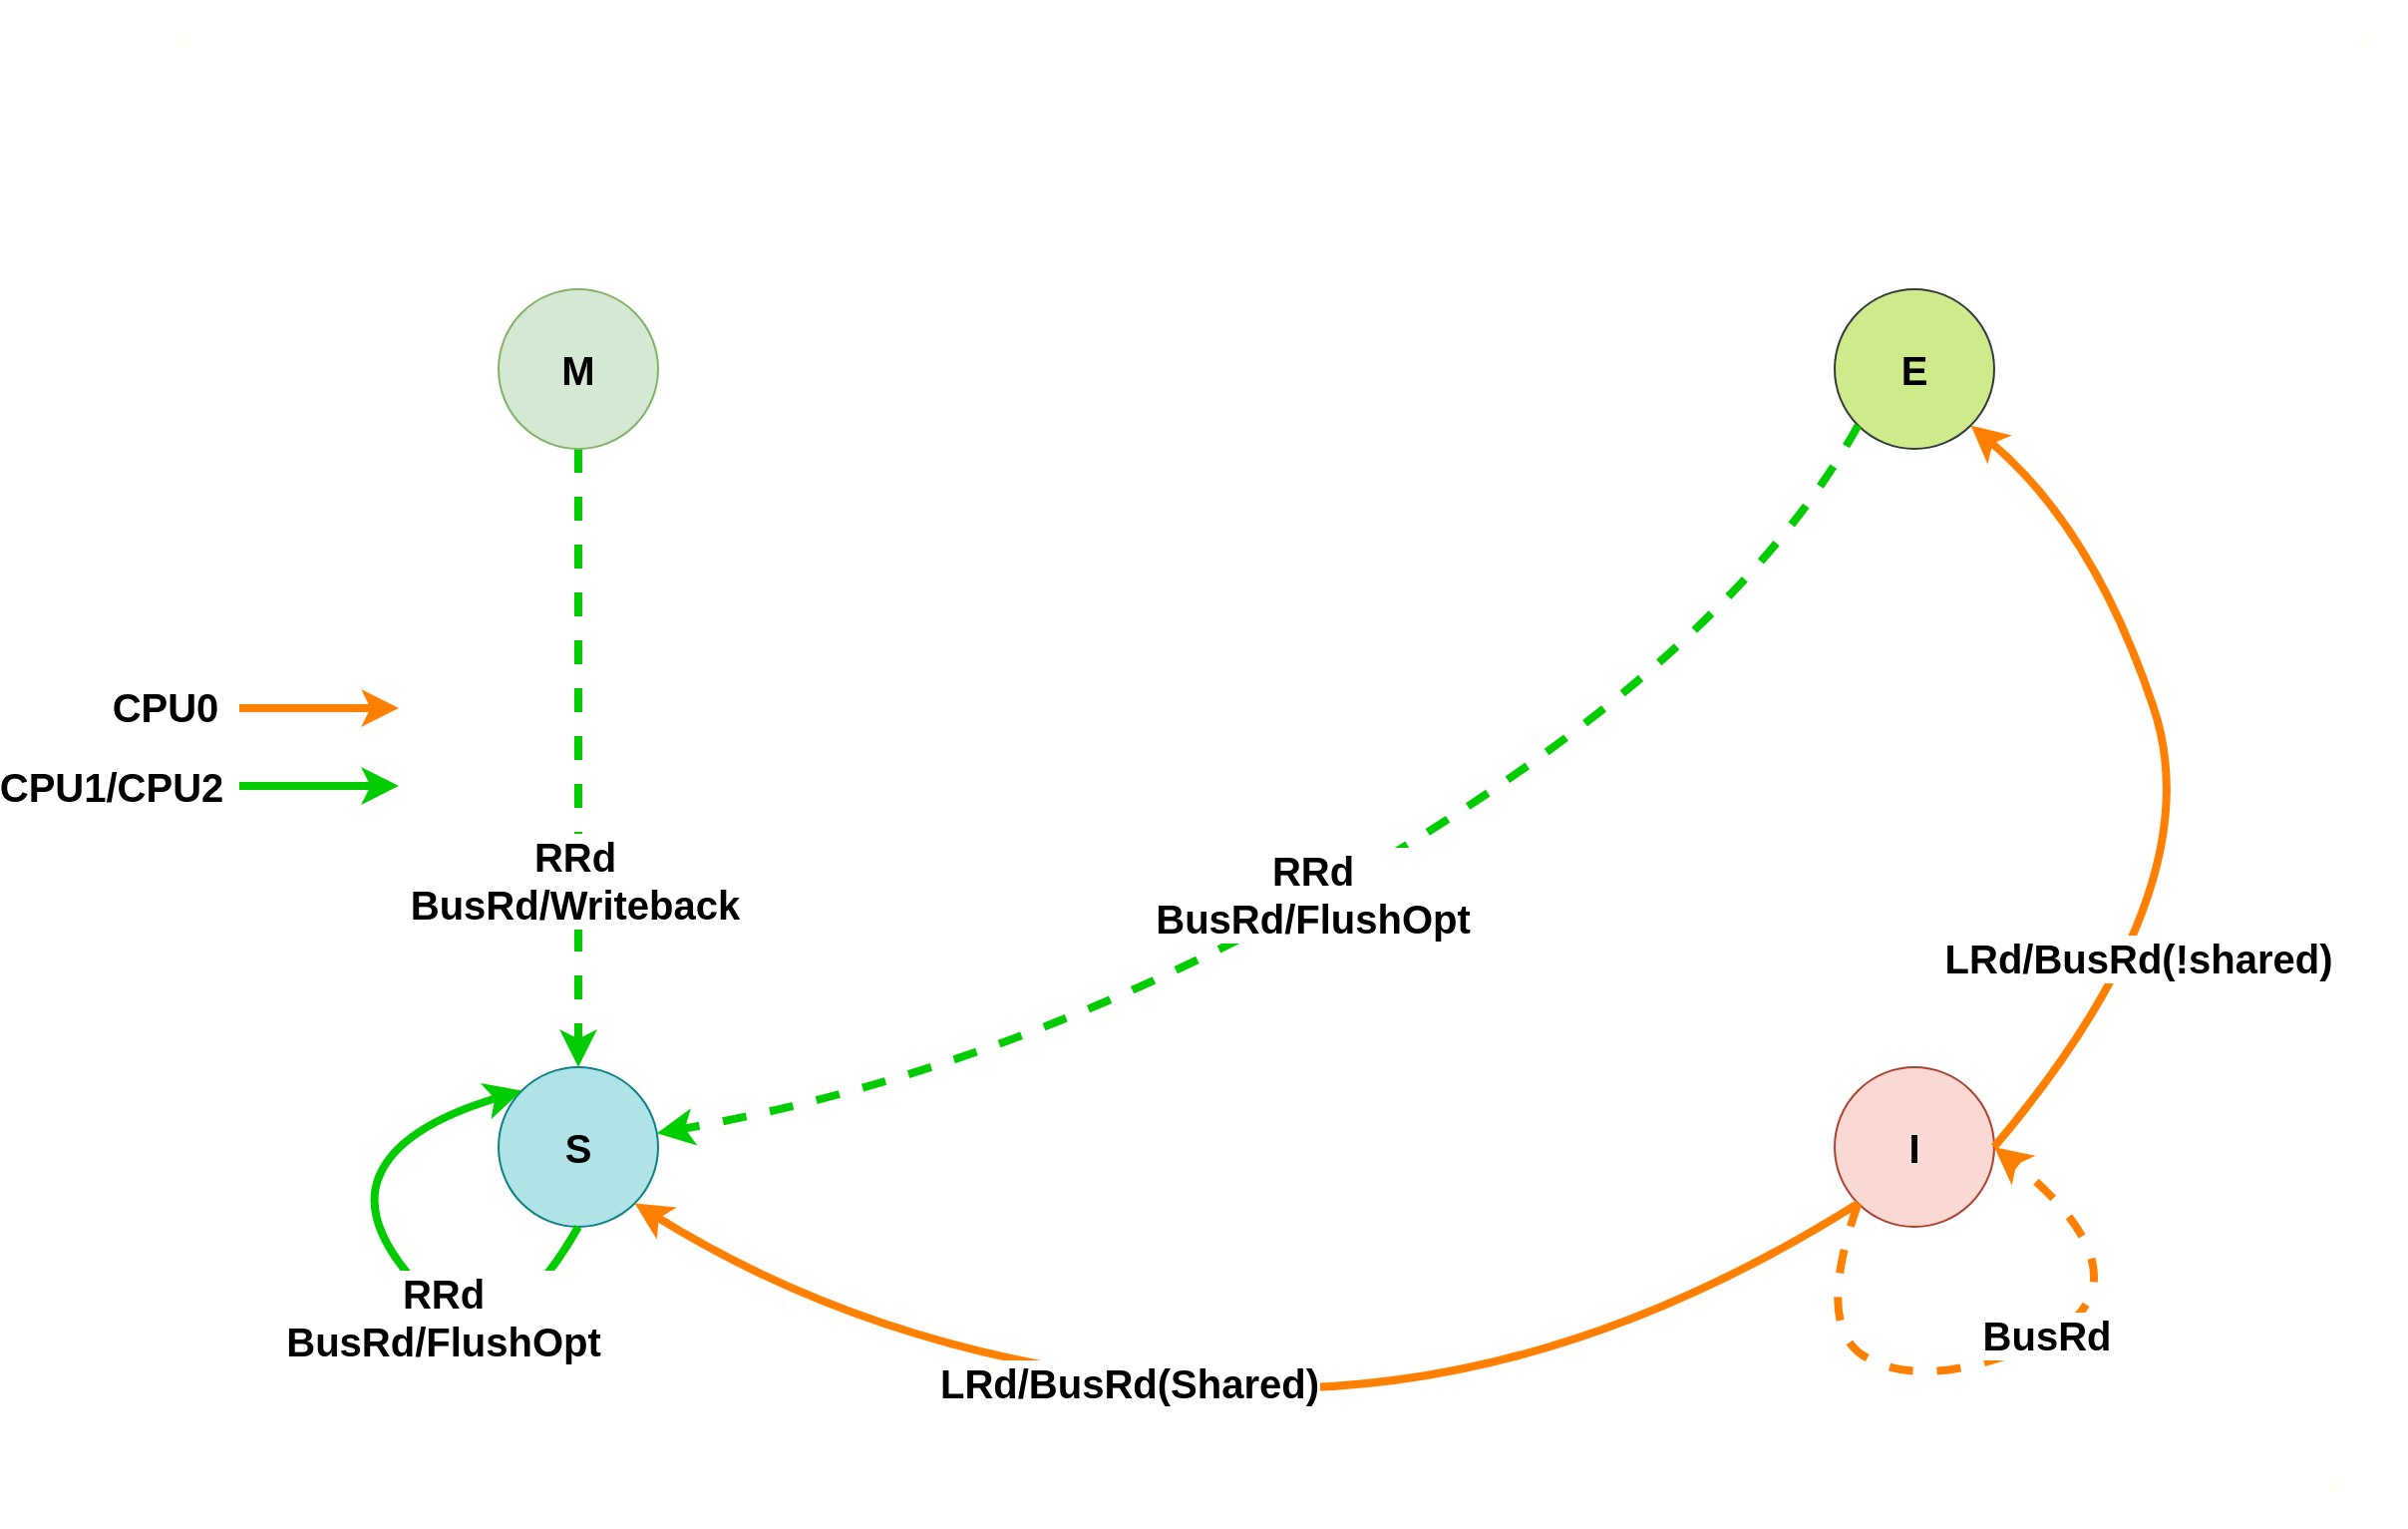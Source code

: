 <mxfile version="20.6.1" type="device"><diagram id="BphqTPmAAtKr0QT28gi8" name="第 1 页"><mxGraphModel dx="2306" dy="1040" grid="1" gridSize="10" guides="1" tooltips="1" connect="1" arrows="1" fold="1" page="1" pageScale="1" pageWidth="850" pageHeight="1100" math="0" shadow="0"><root><mxCell id="0"/><mxCell id="1" parent="0"/><mxCell id="9q_t5B8l6mQ28TZBqxQh-7" style="edgeStyle=orthogonalEdgeStyle;rounded=0;orthogonalLoop=1;jettySize=auto;html=1;strokeWidth=4;fontSize=20;dashed=1;strokeColor=#00CC00;" parent="1" source="9q_t5B8l6mQ28TZBqxQh-1" target="9q_t5B8l6mQ28TZBqxQh-4" edge="1"><mxGeometry relative="1" as="geometry"/></mxCell><mxCell id="9q_t5B8l6mQ28TZBqxQh-35" value="RRd&lt;br&gt;BusRd/Writeback" style="edgeLabel;html=1;align=center;verticalAlign=middle;resizable=0;points=[];fontSize=20;fontStyle=1" parent="9q_t5B8l6mQ28TZBqxQh-7" vertex="1" connectable="0"><mxGeometry x="0.561" y="-2" relative="1" as="geometry"><mxPoint y="-26" as="offset"/></mxGeometry></mxCell><mxCell id="9q_t5B8l6mQ28TZBqxQh-1" value="M" style="ellipse;whiteSpace=wrap;html=1;aspect=fixed;fontSize=20;fontStyle=1;fillColor=#d5e8d4;strokeColor=#82b366;" parent="1" vertex="1"><mxGeometry x="170" y="230" width="80" height="80" as="geometry"/></mxCell><mxCell id="9q_t5B8l6mQ28TZBqxQh-2" value="E" style="ellipse;whiteSpace=wrap;html=1;aspect=fixed;fontStyle=1;fontSize=20;fillColor=#cdeb8b;strokeColor=#36393d;" parent="1" vertex="1"><mxGeometry x="840" y="230" width="80" height="80" as="geometry"/></mxCell><mxCell id="9q_t5B8l6mQ28TZBqxQh-4" value="S" style="ellipse;whiteSpace=wrap;html=1;aspect=fixed;fontStyle=1;fontSize=20;fillColor=#b0e3e6;strokeColor=#0e8088;" parent="1" vertex="1"><mxGeometry x="170" y="620" width="80" height="80" as="geometry"/></mxCell><mxCell id="9q_t5B8l6mQ28TZBqxQh-5" value="I" style="ellipse;whiteSpace=wrap;html=1;aspect=fixed;fontStyle=1;fontSize=20;fillColor=#fad9d5;strokeColor=#ae4132;" parent="1" vertex="1"><mxGeometry x="840" y="620" width="80" height="80" as="geometry"/></mxCell><mxCell id="9q_t5B8l6mQ28TZBqxQh-14" value="" style="curved=1;endArrow=classic;html=1;rounded=0;dashed=1;strokeWidth=4;fontSize=20;exitX=0;exitY=1;exitDx=0;exitDy=0;strokeColor=#00CC00;" parent="1" source="9q_t5B8l6mQ28TZBqxQh-2" target="9q_t5B8l6mQ28TZBqxQh-4" edge="1"><mxGeometry width="50" height="50" relative="1" as="geometry"><mxPoint x="400" y="560" as="sourcePoint"/><mxPoint x="450" y="510" as="targetPoint"/><Array as="points"><mxPoint x="790" y="410"/><mxPoint x="440" y="620"/></Array></mxGeometry></mxCell><mxCell id="9q_t5B8l6mQ28TZBqxQh-30" value="RRd&lt;br&gt;BusRd/FlushOpt" style="edgeLabel;html=1;align=center;verticalAlign=middle;resizable=0;points=[];fontSize=20;fontStyle=1" parent="9q_t5B8l6mQ28TZBqxQh-14" vertex="1" connectable="0"><mxGeometry x="0.021" y="-4" relative="1" as="geometry"><mxPoint as="offset"/></mxGeometry></mxCell><mxCell id="9q_t5B8l6mQ28TZBqxQh-15" value="" style="curved=1;endArrow=classic;html=1;rounded=0;strokeWidth=4;fontSize=20;exitX=1;exitY=0.5;exitDx=0;exitDy=0;entryX=1;entryY=1;entryDx=0;entryDy=0;strokeColor=#FF8000;" parent="1" source="9q_t5B8l6mQ28TZBqxQh-5" target="9q_t5B8l6mQ28TZBqxQh-2" edge="1"><mxGeometry width="50" height="50" relative="1" as="geometry"><mxPoint x="400" y="560" as="sourcePoint"/><mxPoint x="450" y="510" as="targetPoint"/><Array as="points"><mxPoint x="1030" y="530"/><mxPoint x="970" y="350"/></Array></mxGeometry></mxCell><mxCell id="9q_t5B8l6mQ28TZBqxQh-24" value="LRd/BusRd(!shared)" style="edgeLabel;html=1;align=center;verticalAlign=middle;resizable=0;points=[];fontSize=20;fontStyle=1" parent="9q_t5B8l6mQ28TZBqxQh-15" vertex="1" connectable="0"><mxGeometry x="-0.459" y="7" relative="1" as="geometry"><mxPoint as="offset"/></mxGeometry></mxCell><mxCell id="9q_t5B8l6mQ28TZBqxQh-17" value="" style="curved=1;endArrow=classic;html=1;rounded=0;strokeWidth=4;fontSize=20;exitX=0;exitY=1;exitDx=0;exitDy=0;entryX=1;entryY=0.5;entryDx=0;entryDy=0;dashed=1;strokeColor=#FF8000;" parent="1" source="9q_t5B8l6mQ28TZBqxQh-5" target="9q_t5B8l6mQ28TZBqxQh-5" edge="1"><mxGeometry width="50" height="50" relative="1" as="geometry"><mxPoint x="650" y="560" as="sourcePoint"/><mxPoint x="700" y="510" as="targetPoint"/><Array as="points"><mxPoint x="830" y="750"/><mxPoint x="880" y="780"/><mxPoint x="970" y="750"/><mxPoint x="970" y="700"/></Array></mxGeometry></mxCell><mxCell id="9q_t5B8l6mQ28TZBqxQh-38" value="BusRd" style="edgeLabel;html=1;align=center;verticalAlign=middle;resizable=0;points=[];fontSize=20;fontStyle=1" parent="9q_t5B8l6mQ28TZBqxQh-17" vertex="1" connectable="0"><mxGeometry x="0.17" y="4" relative="1" as="geometry"><mxPoint as="offset"/></mxGeometry></mxCell><mxCell id="9q_t5B8l6mQ28TZBqxQh-18" value="" style="curved=1;endArrow=classic;html=1;rounded=0;strokeWidth=4;fontSize=20;exitX=0;exitY=1;exitDx=0;exitDy=0;entryX=1;entryY=1;entryDx=0;entryDy=0;strokeColor=#FF8000;" parent="1" source="9q_t5B8l6mQ28TZBqxQh-5" target="9q_t5B8l6mQ28TZBqxQh-4" edge="1"><mxGeometry width="50" height="50" relative="1" as="geometry"><mxPoint x="650" y="560" as="sourcePoint"/><mxPoint x="700" y="510" as="targetPoint"/><Array as="points"><mxPoint x="690" y="790"/><mxPoint x="370" y="770"/></Array></mxGeometry></mxCell><mxCell id="9q_t5B8l6mQ28TZBqxQh-26" value="LRd/BusRd(Shared)" style="edgeLabel;html=1;align=center;verticalAlign=middle;resizable=0;points=[];fontSize=20;fontStyle=1" parent="9q_t5B8l6mQ28TZBqxQh-18" vertex="1" connectable="0"><mxGeometry x="0.186" y="1" relative="1" as="geometry"><mxPoint as="offset"/></mxGeometry></mxCell><mxCell id="9q_t5B8l6mQ28TZBqxQh-19" value="" style="curved=1;endArrow=classic;html=1;rounded=0;strokeWidth=4;fontSize=20;exitX=0.5;exitY=1;exitDx=0;exitDy=0;entryX=0;entryY=0;entryDx=0;entryDy=0;strokeColor=#00CC00;" parent="1" source="9q_t5B8l6mQ28TZBqxQh-4" target="9q_t5B8l6mQ28TZBqxQh-4" edge="1"><mxGeometry width="50" height="50" relative="1" as="geometry"><mxPoint x="200" y="780" as="sourcePoint"/><mxPoint x="250" y="730" as="targetPoint"/><Array as="points"><mxPoint x="170" y="770"/><mxPoint x="100" y="700"/><mxPoint x="120" y="650"/></Array></mxGeometry></mxCell><mxCell id="9q_t5B8l6mQ28TZBqxQh-37" value="RRd&lt;br&gt;BusRd/FlushOpt" style="edgeLabel;html=1;align=center;verticalAlign=middle;resizable=0;points=[];fontSize=20;fontStyle=1" parent="9q_t5B8l6mQ28TZBqxQh-19" vertex="1" connectable="0"><mxGeometry x="-0.207" y="2" relative="1" as="geometry"><mxPoint as="offset"/></mxGeometry></mxCell><mxCell id="9q_t5B8l6mQ28TZBqxQh-39" value="" style="shape=waypoint;sketch=0;fillStyle=solid;size=6;pointerEvents=1;points=[];fillColor=none;resizable=0;rotatable=0;perimeter=centerPerimeter;snapToPoint=1;fontSize=20;strokeColor=#FEFFF7;" parent="1" vertex="1"><mxGeometry x="-7" y="86" width="40" height="40" as="geometry"/></mxCell><mxCell id="9q_t5B8l6mQ28TZBqxQh-40" value="" style="shape=waypoint;sketch=0;fillStyle=solid;size=6;pointerEvents=1;points=[];fillColor=none;resizable=0;rotatable=0;perimeter=centerPerimeter;snapToPoint=1;fontSize=20;strokeColor=#FEFFF7;" parent="1" vertex="1"><mxGeometry x="1086" y="86" width="40" height="40" as="geometry"/></mxCell><mxCell id="9q_t5B8l6mQ28TZBqxQh-41" value="" style="shape=waypoint;sketch=0;fillStyle=solid;size=6;pointerEvents=1;points=[];fillColor=none;resizable=0;rotatable=0;perimeter=centerPerimeter;snapToPoint=1;fontSize=20;strokeColor=#FEFFF7;" parent="1" vertex="1"><mxGeometry x="1071" y="810" width="40" height="40" as="geometry"/></mxCell><mxCell id="cM9zcGCshHU84bNHPW_M-1" value="" style="endArrow=classic;html=1;rounded=0;strokeColor=#FF8000;strokeWidth=4;fontSize=20;fontColor=default;" parent="1" edge="1"><mxGeometry width="50" height="50" relative="1" as="geometry"><mxPoint x="40" y="440" as="sourcePoint"/><mxPoint x="120" y="440" as="targetPoint"/><Array as="points"><mxPoint x="100" y="440"/></Array></mxGeometry></mxCell><mxCell id="cM9zcGCshHU84bNHPW_M-2" value="" style="endArrow=classic;html=1;rounded=0;strokeColor=#00CC00;strokeWidth=4;fontSize=20;fontColor=default;" parent="1" edge="1"><mxGeometry width="50" height="50" relative="1" as="geometry"><mxPoint x="40" y="479" as="sourcePoint"/><mxPoint x="120" y="479" as="targetPoint"/><Array as="points"><mxPoint x="100" y="479"/></Array></mxGeometry></mxCell><mxCell id="cM9zcGCshHU84bNHPW_M-3" value="CPU0" style="text;html=1;strokeColor=none;fillColor=none;align=center;verticalAlign=middle;whiteSpace=wrap;rounded=0;fontSize=20;fontColor=default;fontStyle=1" parent="1" vertex="1"><mxGeometry x="-27" y="424" width="60" height="30" as="geometry"/></mxCell><mxCell id="cM9zcGCshHU84bNHPW_M-4" value="CPU1/CPU2" style="text;html=1;strokeColor=none;fillColor=none;align=center;verticalAlign=middle;whiteSpace=wrap;rounded=0;fontSize=20;fontColor=default;fontStyle=1" parent="1" vertex="1"><mxGeometry x="-54" y="464" width="60" height="30" as="geometry"/></mxCell></root></mxGraphModel></diagram></mxfile>